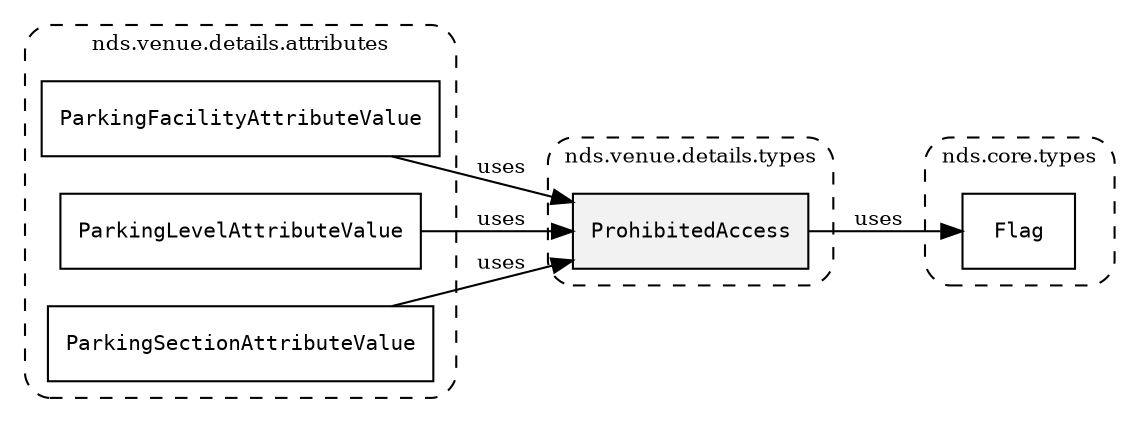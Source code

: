 /**
 * This dot file creates symbol collaboration diagram for ProhibitedAccess.
 */
digraph ZSERIO
{
    node [shape=box, fontsize=10];
    rankdir="LR";
    fontsize=10;
    tooltip="ProhibitedAccess collaboration diagram";

    subgraph "cluster_nds.venue.details.types"
    {
        style="dashed, rounded";
        label="nds.venue.details.types";
        tooltip="Package nds.venue.details.types";
        href="../../../content/packages/nds.venue.details.types.html#Package-nds-venue-details-types";
        target="_parent";

        "ProhibitedAccess" [style="filled", fillcolor="#0000000D", target="_parent", label=<<font face="monospace"><table align="center" border="0" cellspacing="0" cellpadding="0"><tr><td href="../../../content/packages/nds.venue.details.types.html#Subtype-ProhibitedAccess" title="Subtype defined in nds.venue.details.types">ProhibitedAccess</td></tr></table></font>>];
    }

    subgraph "cluster_nds.core.types"
    {
        style="dashed, rounded";
        label="nds.core.types";
        tooltip="Package nds.core.types";
        href="../../../content/packages/nds.core.types.html#Package-nds-core-types";
        target="_parent";

        "Flag" [target="_parent", label=<<font face="monospace"><table align="center" border="0" cellspacing="0" cellpadding="0"><tr><td href="../../../content/packages/nds.core.types.html#Structure-Flag" title="Structure defined in nds.core.types">Flag</td></tr></table></font>>];
    }

    subgraph "cluster_nds.venue.details.attributes"
    {
        style="dashed, rounded";
        label="nds.venue.details.attributes";
        tooltip="Package nds.venue.details.attributes";
        href="../../../content/packages/nds.venue.details.attributes.html#Package-nds-venue-details-attributes";
        target="_parent";

        "ParkingFacilityAttributeValue" [target="_parent", label=<<font face="monospace"><table align="center" border="0" cellspacing="0" cellpadding="0"><tr><td href="../../../content/packages/nds.venue.details.attributes.html#Choice-ParkingFacilityAttributeValue" title="Choice defined in nds.venue.details.attributes">ParkingFacilityAttributeValue</td></tr></table></font>>];
        "ParkingLevelAttributeValue" [target="_parent", label=<<font face="monospace"><table align="center" border="0" cellspacing="0" cellpadding="0"><tr><td href="../../../content/packages/nds.venue.details.attributes.html#Choice-ParkingLevelAttributeValue" title="Choice defined in nds.venue.details.attributes">ParkingLevelAttributeValue</td></tr></table></font>>];
        "ParkingSectionAttributeValue" [target="_parent", label=<<font face="monospace"><table align="center" border="0" cellspacing="0" cellpadding="0"><tr><td href="../../../content/packages/nds.venue.details.attributes.html#Choice-ParkingSectionAttributeValue" title="Choice defined in nds.venue.details.attributes">ParkingSectionAttributeValue</td></tr></table></font>>];
    }

    "ProhibitedAccess" -> "Flag" [label="uses", fontsize=10];
    "ParkingFacilityAttributeValue" -> "ProhibitedAccess" [label="uses", fontsize=10];
    "ParkingLevelAttributeValue" -> "ProhibitedAccess" [label="uses", fontsize=10];
    "ParkingSectionAttributeValue" -> "ProhibitedAccess" [label="uses", fontsize=10];
}
